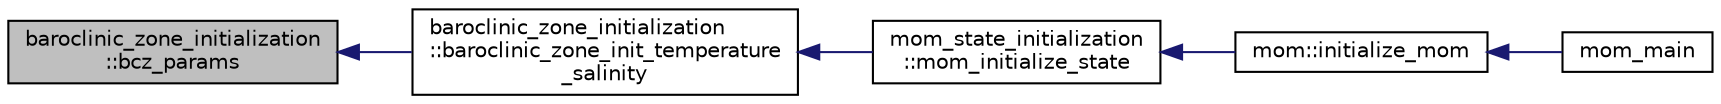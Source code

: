 digraph "baroclinic_zone_initialization::bcz_params"
{
 // INTERACTIVE_SVG=YES
  edge [fontname="Helvetica",fontsize="10",labelfontname="Helvetica",labelfontsize="10"];
  node [fontname="Helvetica",fontsize="10",shape=record];
  rankdir="LR";
  Node29 [label="baroclinic_zone_initialization\l::bcz_params",height=0.2,width=0.4,color="black", fillcolor="grey75", style="filled", fontcolor="black"];
  Node29 -> Node30 [dir="back",color="midnightblue",fontsize="10",style="solid",fontname="Helvetica"];
  Node30 [label="baroclinic_zone_initialization\l::baroclinic_zone_init_temperature\l_salinity",height=0.2,width=0.4,color="black", fillcolor="white", style="filled",URL="$namespacebaroclinic__zone__initialization.html#aa5348a29c9f838cd0f61f50ff3148568",tooltip="Initialization of temperature and salinity with the baroclinic zone initial conditions. "];
  Node30 -> Node31 [dir="back",color="midnightblue",fontsize="10",style="solid",fontname="Helvetica"];
  Node31 [label="mom_state_initialization\l::mom_initialize_state",height=0.2,width=0.4,color="black", fillcolor="white", style="filled",URL="$namespacemom__state__initialization.html#af4e854627c6572332ba3fd895f169321"];
  Node31 -> Node32 [dir="back",color="midnightblue",fontsize="10",style="solid",fontname="Helvetica"];
  Node32 [label="mom::initialize_mom",height=0.2,width=0.4,color="black", fillcolor="white", style="filled",URL="$namespacemom.html#a0be2869fef30e1e0604facfe1b41555d",tooltip="This subroutine initializes MOM. "];
  Node32 -> Node33 [dir="back",color="midnightblue",fontsize="10",style="solid",fontname="Helvetica"];
  Node33 [label="mom_main",height=0.2,width=0.4,color="black", fillcolor="white", style="filled",URL="$MOM__driver_8F90.html#a08fffeb2d8e8acbf9ed4609be6d258c6"];
}
